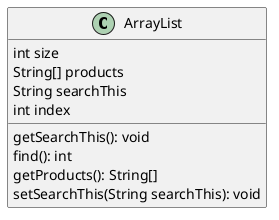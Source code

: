 @startuml
'https://plantuml.com/class-diagram

class ArrayList
{
    int size
    String[] products
    String searchThis
    int index
    getSearchThis(): void
    find(): int
    getProducts(): String[]
    setSearchThis(String searchThis): void
}

@enduml